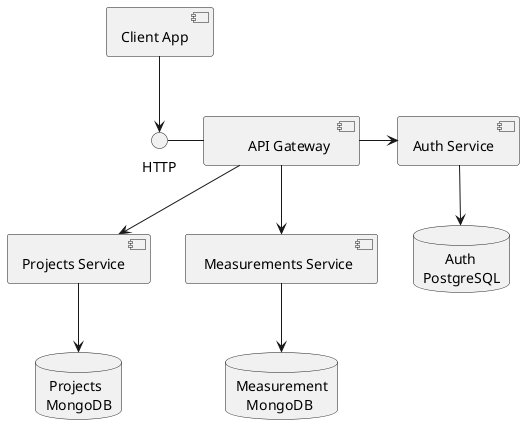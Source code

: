 @startuml
component "Client App" as app
component "Projects Service" as projects
component " Measurements Service" as measurements
component "Auth Service" as auth
component "\tAPI Gateway\t" as gateway
database " Projects\nMongoDB" as projectsDB
database "      Auth\nPostgreSQL" as authDB
database "Measurement\n   MongoDB" as measurementDB

app-d->HTTP
gateway-l-HTTP
projects-d->projectsDB
auth-d->authDB
measurements-d->measurementDB
gateway-->projects
gateway-d->measurements
gateway-r->auth

@enduml